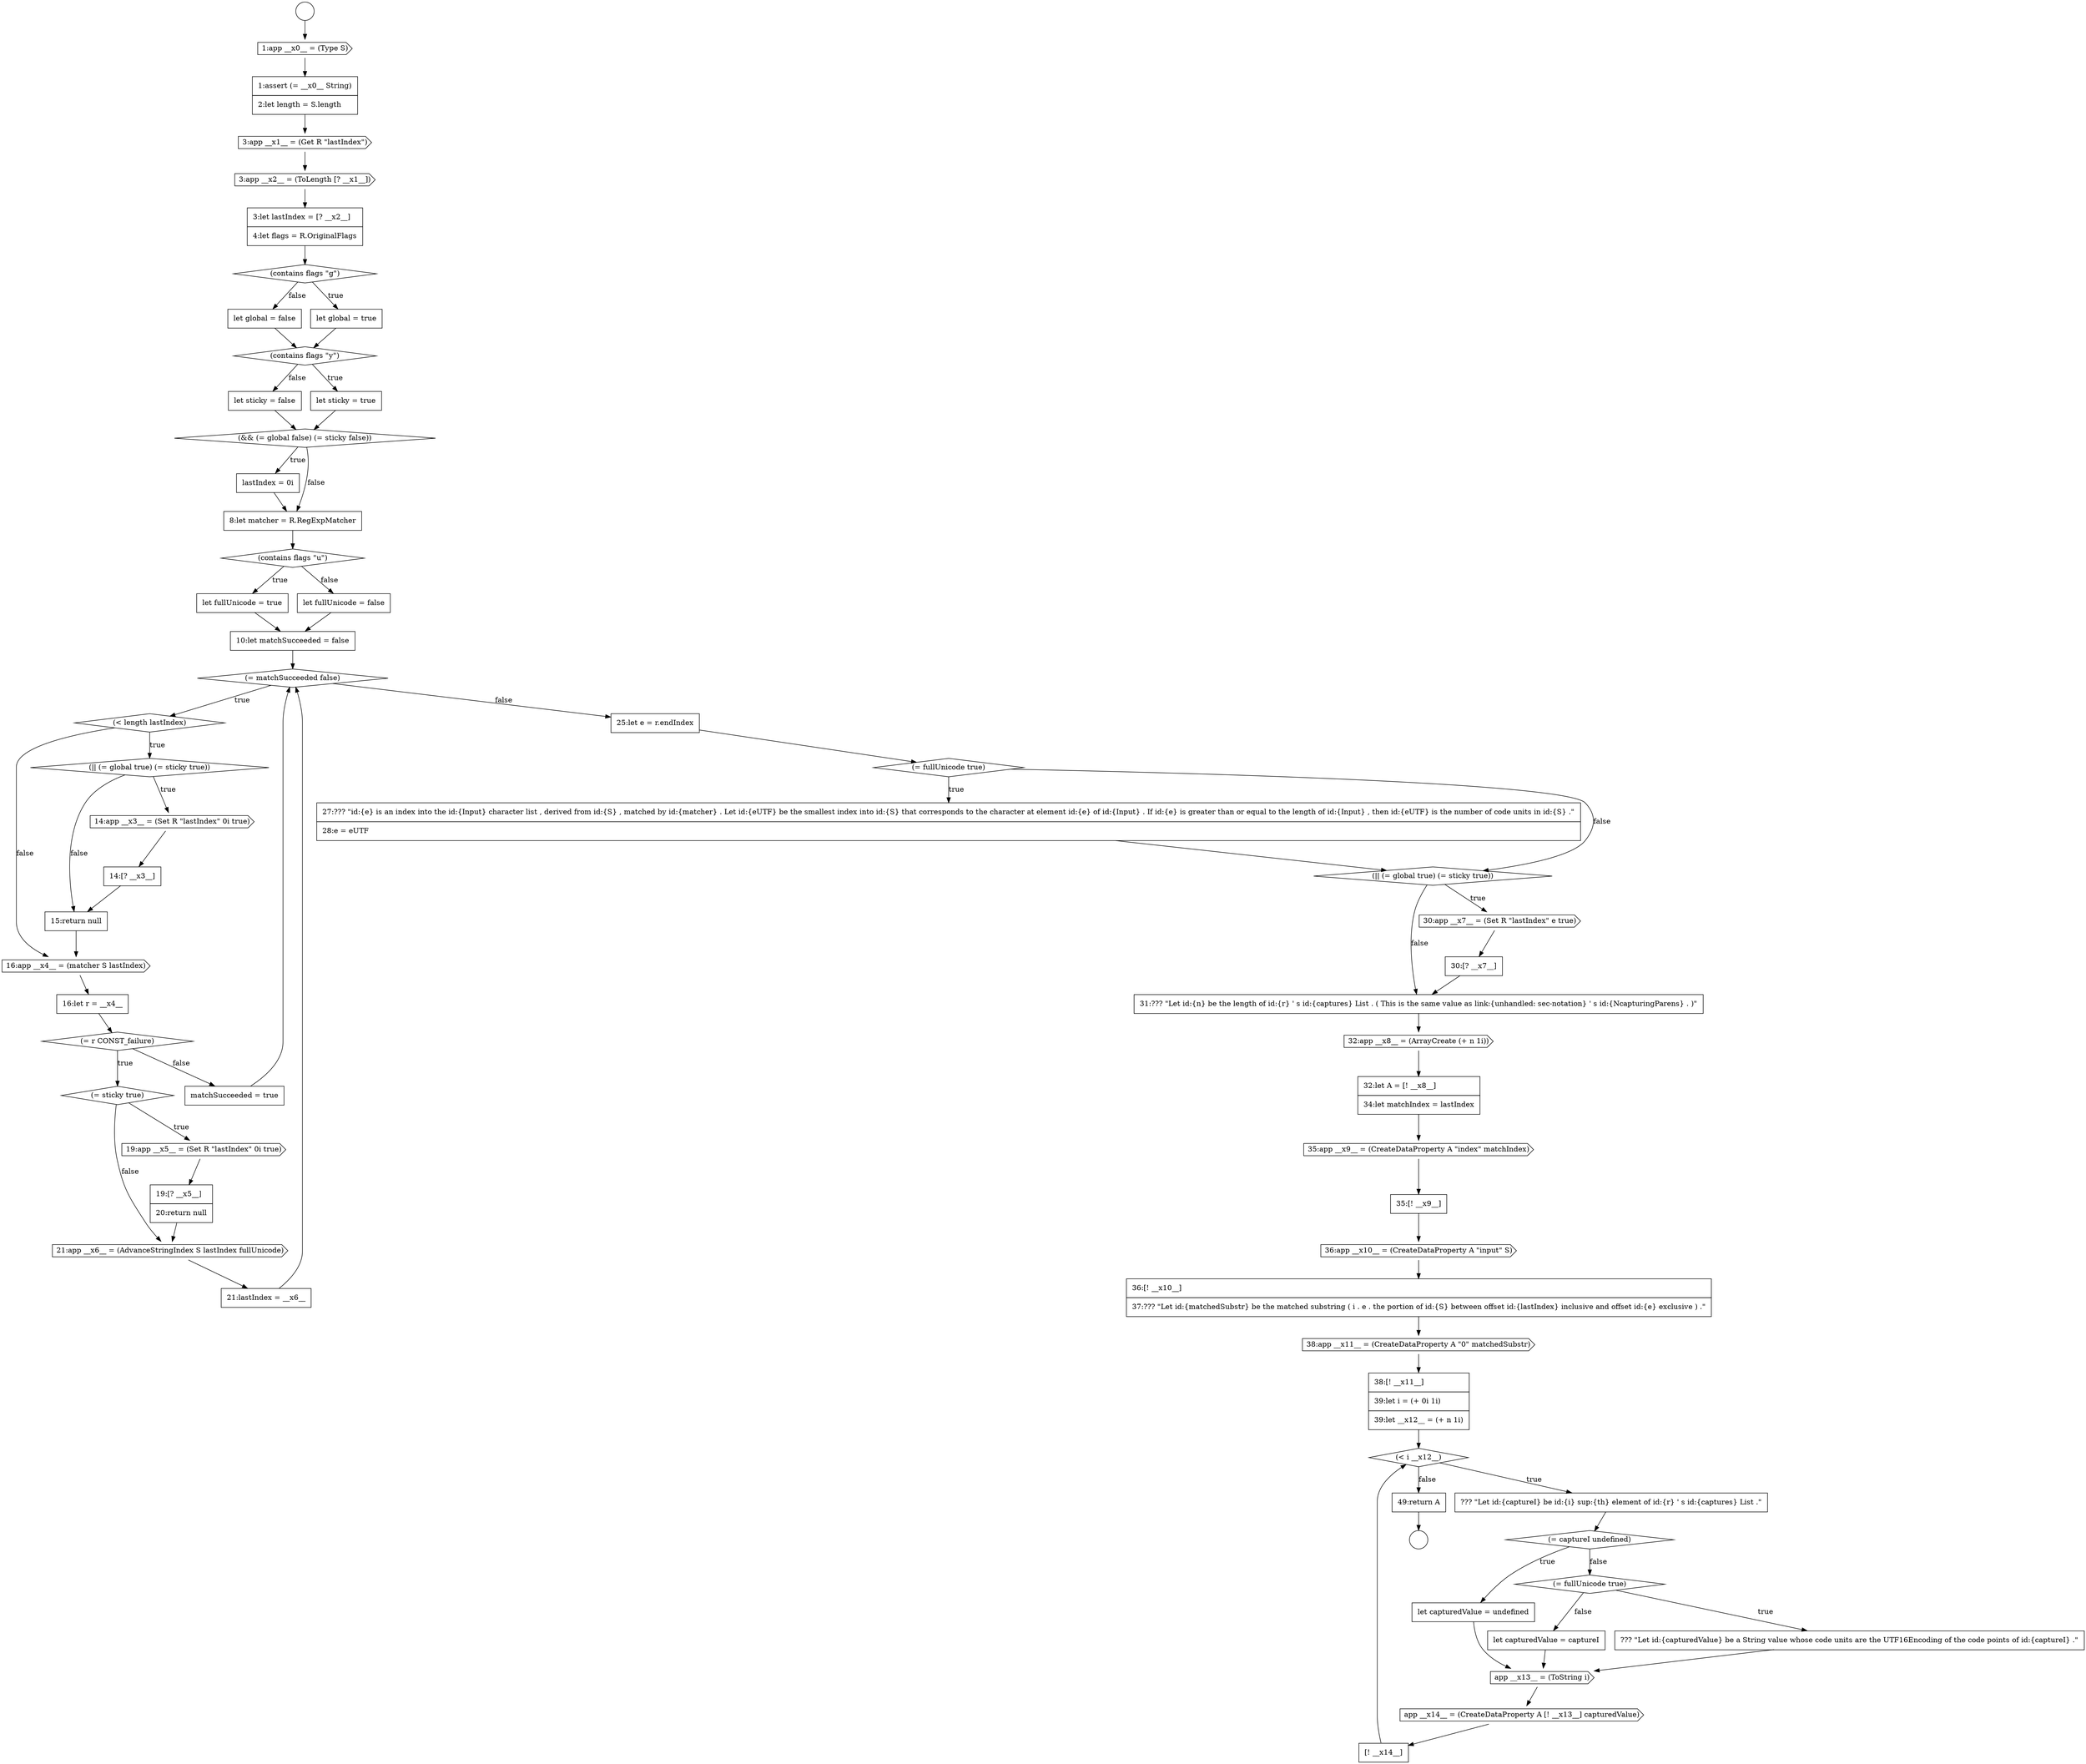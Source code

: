 digraph {
  node0 [shape=circle label=" " color="black" fillcolor="white" style=filled]
  node5 [shape=cds, label=<<font color="black">3:app __x2__ = (ToLength [? __x1__])</font>> color="black" fillcolor="white" style=filled]
  node1 [shape=circle label=" " color="black" fillcolor="white" style=filled]
  node2 [shape=cds, label=<<font color="black">1:app __x0__ = (Type S)</font>> color="black" fillcolor="white" style=filled]
  node4 [shape=cds, label=<<font color="black">3:app __x1__ = (Get R &quot;lastIndex&quot;)</font>> color="black" fillcolor="white" style=filled]
  node10 [shape=diamond, label=<<font color="black">(contains flags &quot;y&quot;)</font>> color="black" fillcolor="white" style=filled]
  node56 [shape=none, margin=0, label=<<font color="black">
    <table border="0" cellborder="1" cellspacing="0" cellpadding="10">
      <tr><td align="left">let capturedValue = captureI</td></tr>
    </table>
  </font>> color="black" fillcolor="white" style=filled]
  node42 [shape=cds, label=<<font color="black">32:app __x8__ = (ArrayCreate (+ n 1i))</font>> color="black" fillcolor="white" style=filled]
  node24 [shape=none, margin=0, label=<<font color="black">
    <table border="0" cellborder="1" cellspacing="0" cellpadding="10">
      <tr><td align="left">14:[? __x3__]</td></tr>
    </table>
  </font>> color="black" fillcolor="white" style=filled]
  node37 [shape=none, margin=0, label=<<font color="black">
    <table border="0" cellborder="1" cellspacing="0" cellpadding="10">
      <tr><td align="left">27:??? &quot;id:{e} is an index into the id:{Input} character list , derived from id:{S} , matched by id:{matcher} . Let id:{eUTF} be the smallest index into id:{S} that corresponds to the character at element id:{e} of id:{Input} . If id:{e} is greater than or equal to the length of id:{Input} , then id:{eUTF} is the number of code units in id:{S} .&quot;</td></tr>
      <tr><td align="left">28:e = eUTF</td></tr>
    </table>
  </font>> color="black" fillcolor="white" style=filled]
  node25 [shape=none, margin=0, label=<<font color="black">
    <table border="0" cellborder="1" cellspacing="0" cellpadding="10">
      <tr><td align="left">15:return null</td></tr>
    </table>
  </font>> color="black" fillcolor="white" style=filled]
  node52 [shape=diamond, label=<<font color="black">(= captureI undefined)</font>> color="black" fillcolor="white" style=filled]
  node14 [shape=none, margin=0, label=<<font color="black">
    <table border="0" cellborder="1" cellspacing="0" cellpadding="10">
      <tr><td align="left">lastIndex = 0i</td></tr>
    </table>
  </font>> color="black" fillcolor="white" style=filled]
  node20 [shape=diamond, label=<<font color="black">(= matchSucceeded false)</font>> color="black" fillcolor="white" style=filled]
  node46 [shape=cds, label=<<font color="black">36:app __x10__ = (CreateDataProperty A &quot;input&quot; S)</font>> color="black" fillcolor="white" style=filled]
  node57 [shape=cds, label=<<font color="black">app __x13__ = (ToString i)</font>> color="black" fillcolor="white" style=filled]
  node29 [shape=diamond, label=<<font color="black">(= sticky true)</font>> color="black" fillcolor="white" style=filled]
  node6 [shape=none, margin=0, label=<<font color="black">
    <table border="0" cellborder="1" cellspacing="0" cellpadding="10">
      <tr><td align="left">3:let lastIndex = [? __x2__]</td></tr>
      <tr><td align="left">4:let flags = R.OriginalFlags</td></tr>
    </table>
  </font>> color="black" fillcolor="white" style=filled]
  node60 [shape=none, margin=0, label=<<font color="black">
    <table border="0" cellborder="1" cellspacing="0" cellpadding="10">
      <tr><td align="left">49:return A</td></tr>
    </table>
  </font>> color="black" fillcolor="white" style=filled]
  node21 [shape=diamond, label=<<font color="black">(&lt; length lastIndex)</font>> color="black" fillcolor="white" style=filled]
  node33 [shape=none, margin=0, label=<<font color="black">
    <table border="0" cellborder="1" cellspacing="0" cellpadding="10">
      <tr><td align="left">21:lastIndex = __x6__</td></tr>
    </table>
  </font>> color="black" fillcolor="white" style=filled]
  node28 [shape=diamond, label=<<font color="black">(= r CONST_failure)</font>> color="black" fillcolor="white" style=filled]
  node38 [shape=diamond, label=<<font color="black">(|| (= global true) (= sticky true))</font>> color="black" fillcolor="white" style=filled]
  node9 [shape=none, margin=0, label=<<font color="black">
    <table border="0" cellborder="1" cellspacing="0" cellpadding="10">
      <tr><td align="left">let global = false</td></tr>
    </table>
  </font>> color="black" fillcolor="white" style=filled]
  node53 [shape=none, margin=0, label=<<font color="black">
    <table border="0" cellborder="1" cellspacing="0" cellpadding="10">
      <tr><td align="left">let capturedValue = undefined</td></tr>
    </table>
  </font>> color="black" fillcolor="white" style=filled]
  node13 [shape=diamond, label=<<font color="black">(&amp;&amp; (= global false) (= sticky false))</font>> color="black" fillcolor="white" style=filled]
  node41 [shape=none, margin=0, label=<<font color="black">
    <table border="0" cellborder="1" cellspacing="0" cellpadding="10">
      <tr><td align="left">31:??? &quot;Let id:{n} be the length of id:{r} ' s id:{captures} List . ( This is the same value as link:{unhandled: sec-notation} ' s id:{NcapturingParens} . )&quot;</td></tr>
    </table>
  </font>> color="black" fillcolor="white" style=filled]
  node45 [shape=none, margin=0, label=<<font color="black">
    <table border="0" cellborder="1" cellspacing="0" cellpadding="10">
      <tr><td align="left">35:[! __x9__]</td></tr>
    </table>
  </font>> color="black" fillcolor="white" style=filled]
  node17 [shape=none, margin=0, label=<<font color="black">
    <table border="0" cellborder="1" cellspacing="0" cellpadding="10">
      <tr><td align="left">let fullUnicode = true</td></tr>
    </table>
  </font>> color="black" fillcolor="white" style=filled]
  node32 [shape=cds, label=<<font color="black">21:app __x6__ = (AdvanceStringIndex S lastIndex fullUnicode)</font>> color="black" fillcolor="white" style=filled]
  node34 [shape=none, margin=0, label=<<font color="black">
    <table border="0" cellborder="1" cellspacing="0" cellpadding="10">
      <tr><td align="left">matchSucceeded = true</td></tr>
    </table>
  </font>> color="black" fillcolor="white" style=filled]
  node22 [shape=diamond, label=<<font color="black">(|| (= global true) (= sticky true))</font>> color="black" fillcolor="white" style=filled]
  node44 [shape=cds, label=<<font color="black">35:app __x9__ = (CreateDataProperty A &quot;index&quot; matchIndex)</font>> color="black" fillcolor="white" style=filled]
  node59 [shape=none, margin=0, label=<<font color="black">
    <table border="0" cellborder="1" cellspacing="0" cellpadding="10">
      <tr><td align="left">[! __x14__]</td></tr>
    </table>
  </font>> color="black" fillcolor="white" style=filled]
  node27 [shape=none, margin=0, label=<<font color="black">
    <table border="0" cellborder="1" cellspacing="0" cellpadding="10">
      <tr><td align="left">16:let r = __x4__</td></tr>
    </table>
  </font>> color="black" fillcolor="white" style=filled]
  node12 [shape=none, margin=0, label=<<font color="black">
    <table border="0" cellborder="1" cellspacing="0" cellpadding="10">
      <tr><td align="left">let sticky = false</td></tr>
    </table>
  </font>> color="black" fillcolor="white" style=filled]
  node54 [shape=diamond, label=<<font color="black">(= fullUnicode true)</font>> color="black" fillcolor="white" style=filled]
  node49 [shape=none, margin=0, label=<<font color="black">
    <table border="0" cellborder="1" cellspacing="0" cellpadding="10">
      <tr><td align="left">38:[! __x11__]</td></tr>
      <tr><td align="left">39:let i = (+ 0i 1i)</td></tr>
      <tr><td align="left">39:let __x12__ = (+ n 1i)</td></tr>
    </table>
  </font>> color="black" fillcolor="white" style=filled]
  node7 [shape=diamond, label=<<font color="black">(contains flags &quot;g&quot;)</font>> color="black" fillcolor="white" style=filled]
  node39 [shape=cds, label=<<font color="black">30:app __x7__ = (Set R &quot;lastIndex&quot; e true)</font>> color="black" fillcolor="white" style=filled]
  node3 [shape=none, margin=0, label=<<font color="black">
    <table border="0" cellborder="1" cellspacing="0" cellpadding="10">
      <tr><td align="left">1:assert (= __x0__ String)</td></tr>
      <tr><td align="left">2:let length = S.length</td></tr>
    </table>
  </font>> color="black" fillcolor="white" style=filled]
  node35 [shape=none, margin=0, label=<<font color="black">
    <table border="0" cellborder="1" cellspacing="0" cellpadding="10">
      <tr><td align="left">25:let e = r.endIndex</td></tr>
    </table>
  </font>> color="black" fillcolor="white" style=filled]
  node48 [shape=cds, label=<<font color="black">38:app __x11__ = (CreateDataProperty A &quot;0&quot; matchedSubstr)</font>> color="black" fillcolor="white" style=filled]
  node18 [shape=none, margin=0, label=<<font color="black">
    <table border="0" cellborder="1" cellspacing="0" cellpadding="10">
      <tr><td align="left">let fullUnicode = false</td></tr>
    </table>
  </font>> color="black" fillcolor="white" style=filled]
  node50 [shape=diamond, label=<<font color="black">(&lt; i __x12__)</font>> color="black" fillcolor="white" style=filled]
  node16 [shape=diamond, label=<<font color="black">(contains flags &quot;u&quot;)</font>> color="black" fillcolor="white" style=filled]
  node31 [shape=none, margin=0, label=<<font color="black">
    <table border="0" cellborder="1" cellspacing="0" cellpadding="10">
      <tr><td align="left">19:[? __x5__]</td></tr>
      <tr><td align="left">20:return null</td></tr>
    </table>
  </font>> color="black" fillcolor="white" style=filled]
  node11 [shape=none, margin=0, label=<<font color="black">
    <table border="0" cellborder="1" cellspacing="0" cellpadding="10">
      <tr><td align="left">let sticky = true</td></tr>
    </table>
  </font>> color="black" fillcolor="white" style=filled]
  node43 [shape=none, margin=0, label=<<font color="black">
    <table border="0" cellborder="1" cellspacing="0" cellpadding="10">
      <tr><td align="left">32:let A = [! __x8__]</td></tr>
      <tr><td align="left">34:let matchIndex = lastIndex</td></tr>
    </table>
  </font>> color="black" fillcolor="white" style=filled]
  node40 [shape=none, margin=0, label=<<font color="black">
    <table border="0" cellborder="1" cellspacing="0" cellpadding="10">
      <tr><td align="left">30:[? __x7__]</td></tr>
    </table>
  </font>> color="black" fillcolor="white" style=filled]
  node26 [shape=cds, label=<<font color="black">16:app __x4__ = (matcher S lastIndex)</font>> color="black" fillcolor="white" style=filled]
  node55 [shape=none, margin=0, label=<<font color="black">
    <table border="0" cellborder="1" cellspacing="0" cellpadding="10">
      <tr><td align="left">??? &quot;Let id:{capturedValue} be a String value whose code units are the UTF16Encoding of the code points of id:{captureI} .&quot;</td></tr>
    </table>
  </font>> color="black" fillcolor="white" style=filled]
  node23 [shape=cds, label=<<font color="black">14:app __x3__ = (Set R &quot;lastIndex&quot; 0i true)</font>> color="black" fillcolor="white" style=filled]
  node8 [shape=none, margin=0, label=<<font color="black">
    <table border="0" cellborder="1" cellspacing="0" cellpadding="10">
      <tr><td align="left">let global = true</td></tr>
    </table>
  </font>> color="black" fillcolor="white" style=filled]
  node58 [shape=cds, label=<<font color="black">app __x14__ = (CreateDataProperty A [! __x13__] capturedValue)</font>> color="black" fillcolor="white" style=filled]
  node36 [shape=diamond, label=<<font color="black">(= fullUnicode true)</font>> color="black" fillcolor="white" style=filled]
  node30 [shape=cds, label=<<font color="black">19:app __x5__ = (Set R &quot;lastIndex&quot; 0i true)</font>> color="black" fillcolor="white" style=filled]
  node51 [shape=none, margin=0, label=<<font color="black">
    <table border="0" cellborder="1" cellspacing="0" cellpadding="10">
      <tr><td align="left">??? &quot;Let id:{captureI} be id:{i} sup:{th} element of id:{r} ' s id:{captures} List .&quot;</td></tr>
    </table>
  </font>> color="black" fillcolor="white" style=filled]
  node19 [shape=none, margin=0, label=<<font color="black">
    <table border="0" cellborder="1" cellspacing="0" cellpadding="10">
      <tr><td align="left">10:let matchSucceeded = false</td></tr>
    </table>
  </font>> color="black" fillcolor="white" style=filled]
  node47 [shape=none, margin=0, label=<<font color="black">
    <table border="0" cellborder="1" cellspacing="0" cellpadding="10">
      <tr><td align="left">36:[! __x10__]</td></tr>
      <tr><td align="left">37:??? &quot;Let id:{matchedSubstr} be the matched substring ( i . e . the portion of id:{S} between offset id:{lastIndex} inclusive and offset id:{e} exclusive ) .&quot;</td></tr>
    </table>
  </font>> color="black" fillcolor="white" style=filled]
  node15 [shape=none, margin=0, label=<<font color="black">
    <table border="0" cellborder="1" cellspacing="0" cellpadding="10">
      <tr><td align="left">8:let matcher = R.RegExpMatcher</td></tr>
    </table>
  </font>> color="black" fillcolor="white" style=filled]
  node53 -> node57 [ color="black"]
  node12 -> node13 [ color="black"]
  node6 -> node7 [ color="black"]
  node26 -> node27 [ color="black"]
  node4 -> node5 [ color="black"]
  node60 -> node1 [ color="black"]
  node48 -> node49 [ color="black"]
  node49 -> node50 [ color="black"]
  node32 -> node33 [ color="black"]
  node5 -> node6 [ color="black"]
  node3 -> node4 [ color="black"]
  node39 -> node40 [ color="black"]
  node59 -> node50 [ color="black"]
  node42 -> node43 [ color="black"]
  node18 -> node19 [ color="black"]
  node17 -> node19 [ color="black"]
  node10 -> node11 [label=<<font color="black">true</font>> color="black"]
  node10 -> node12 [label=<<font color="black">false</font>> color="black"]
  node13 -> node14 [label=<<font color="black">true</font>> color="black"]
  node13 -> node15 [label=<<font color="black">false</font>> color="black"]
  node36 -> node37 [label=<<font color="black">true</font>> color="black"]
  node36 -> node38 [label=<<font color="black">false</font>> color="black"]
  node54 -> node55 [label=<<font color="black">true</font>> color="black"]
  node54 -> node56 [label=<<font color="black">false</font>> color="black"]
  node2 -> node3 [ color="black"]
  node15 -> node16 [ color="black"]
  node52 -> node53 [label=<<font color="black">true</font>> color="black"]
  node52 -> node54 [label=<<font color="black">false</font>> color="black"]
  node28 -> node29 [label=<<font color="black">true</font>> color="black"]
  node28 -> node34 [label=<<font color="black">false</font>> color="black"]
  node7 -> node8 [label=<<font color="black">true</font>> color="black"]
  node7 -> node9 [label=<<font color="black">false</font>> color="black"]
  node34 -> node20 [ color="black"]
  node19 -> node20 [ color="black"]
  node21 -> node22 [label=<<font color="black">true</font>> color="black"]
  node21 -> node26 [label=<<font color="black">false</font>> color="black"]
  node35 -> node36 [ color="black"]
  node57 -> node58 [ color="black"]
  node22 -> node23 [label=<<font color="black">true</font>> color="black"]
  node22 -> node25 [label=<<font color="black">false</font>> color="black"]
  node45 -> node46 [ color="black"]
  node0 -> node2 [ color="black"]
  node43 -> node44 [ color="black"]
  node9 -> node10 [ color="black"]
  node11 -> node13 [ color="black"]
  node20 -> node21 [label=<<font color="black">true</font>> color="black"]
  node20 -> node35 [label=<<font color="black">false</font>> color="black"]
  node44 -> node45 [ color="black"]
  node27 -> node28 [ color="black"]
  node37 -> node38 [ color="black"]
  node8 -> node10 [ color="black"]
  node33 -> node20 [ color="black"]
  node23 -> node24 [ color="black"]
  node14 -> node15 [ color="black"]
  node31 -> node32 [ color="black"]
  node40 -> node41 [ color="black"]
  node30 -> node31 [ color="black"]
  node38 -> node39 [label=<<font color="black">true</font>> color="black"]
  node38 -> node41 [label=<<font color="black">false</font>> color="black"]
  node29 -> node30 [label=<<font color="black">true</font>> color="black"]
  node29 -> node32 [label=<<font color="black">false</font>> color="black"]
  node16 -> node17 [label=<<font color="black">true</font>> color="black"]
  node16 -> node18 [label=<<font color="black">false</font>> color="black"]
  node47 -> node48 [ color="black"]
  node51 -> node52 [ color="black"]
  node25 -> node26 [ color="black"]
  node24 -> node25 [ color="black"]
  node50 -> node51 [label=<<font color="black">true</font>> color="black"]
  node50 -> node60 [label=<<font color="black">false</font>> color="black"]
  node56 -> node57 [ color="black"]
  node46 -> node47 [ color="black"]
  node58 -> node59 [ color="black"]
  node41 -> node42 [ color="black"]
  node55 -> node57 [ color="black"]
}
